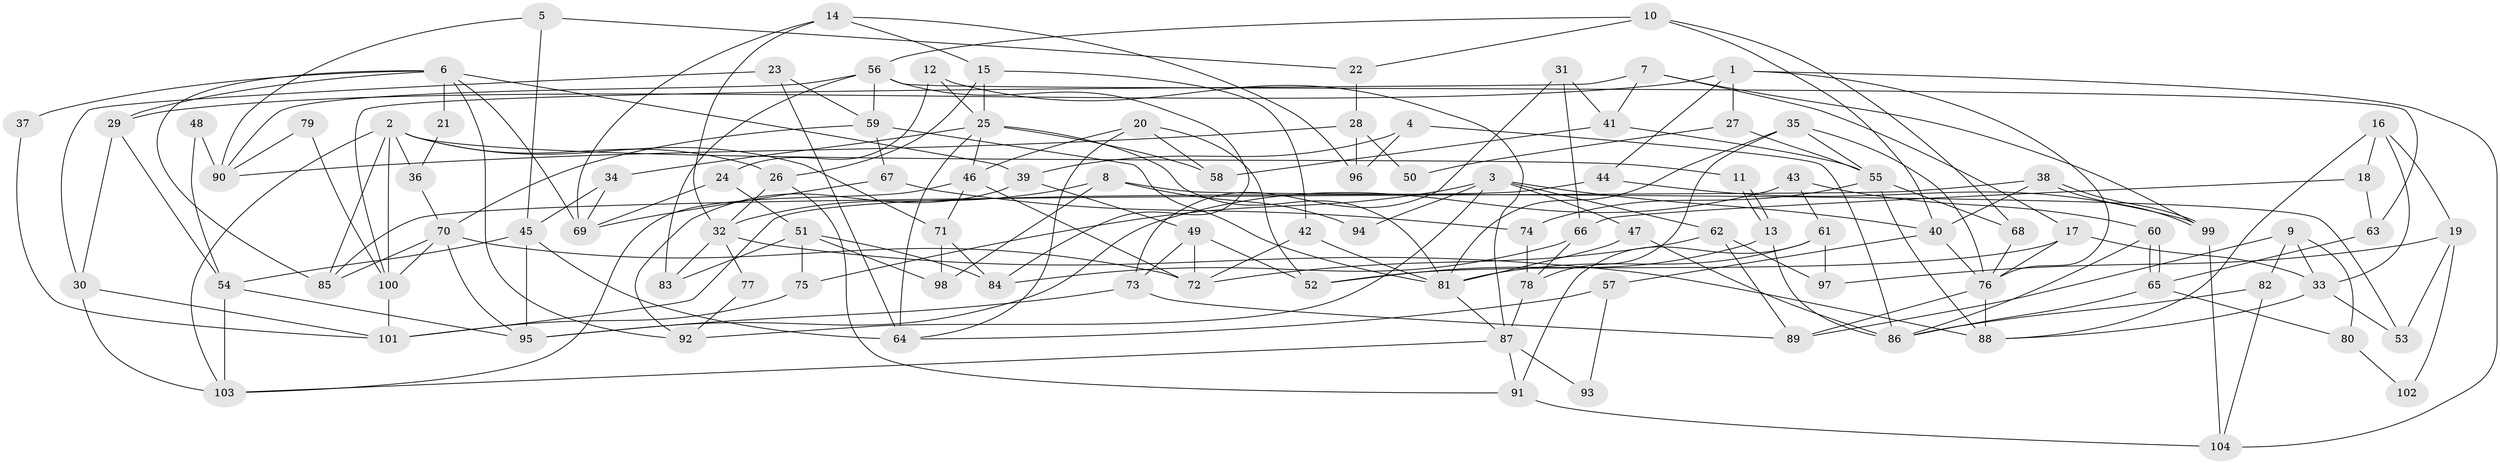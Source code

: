 // coarse degree distribution, {6: 0.09722222222222222, 2: 0.125, 3: 0.2222222222222222, 4: 0.2638888888888889, 5: 0.19444444444444445, 7: 0.05555555555555555, 10: 0.013888888888888888, 8: 0.013888888888888888, 14: 0.013888888888888888}
// Generated by graph-tools (version 1.1) at 2025/55/03/04/25 21:55:30]
// undirected, 104 vertices, 208 edges
graph export_dot {
graph [start="1"]
  node [color=gray90,style=filled];
  1;
  2;
  3;
  4;
  5;
  6;
  7;
  8;
  9;
  10;
  11;
  12;
  13;
  14;
  15;
  16;
  17;
  18;
  19;
  20;
  21;
  22;
  23;
  24;
  25;
  26;
  27;
  28;
  29;
  30;
  31;
  32;
  33;
  34;
  35;
  36;
  37;
  38;
  39;
  40;
  41;
  42;
  43;
  44;
  45;
  46;
  47;
  48;
  49;
  50;
  51;
  52;
  53;
  54;
  55;
  56;
  57;
  58;
  59;
  60;
  61;
  62;
  63;
  64;
  65;
  66;
  67;
  68;
  69;
  70;
  71;
  72;
  73;
  74;
  75;
  76;
  77;
  78;
  79;
  80;
  81;
  82;
  83;
  84;
  85;
  86;
  87;
  88;
  89;
  90;
  91;
  92;
  93;
  94;
  95;
  96;
  97;
  98;
  99;
  100;
  101;
  102;
  103;
  104;
  1 -- 76;
  1 -- 44;
  1 -- 27;
  1 -- 29;
  1 -- 104;
  2 -- 26;
  2 -- 103;
  2 -- 11;
  2 -- 36;
  2 -- 71;
  2 -- 85;
  2 -- 100;
  3 -- 47;
  3 -- 75;
  3 -- 40;
  3 -- 62;
  3 -- 92;
  3 -- 94;
  4 -- 39;
  4 -- 86;
  4 -- 96;
  5 -- 45;
  5 -- 90;
  5 -- 22;
  6 -- 92;
  6 -- 85;
  6 -- 21;
  6 -- 29;
  6 -- 37;
  6 -- 39;
  6 -- 69;
  7 -- 100;
  7 -- 41;
  7 -- 17;
  7 -- 99;
  8 -- 53;
  8 -- 32;
  8 -- 94;
  8 -- 98;
  9 -- 33;
  9 -- 82;
  9 -- 80;
  9 -- 89;
  10 -- 56;
  10 -- 68;
  10 -- 22;
  10 -- 40;
  11 -- 13;
  11 -- 13;
  12 -- 25;
  12 -- 87;
  12 -- 24;
  13 -- 52;
  13 -- 86;
  14 -- 15;
  14 -- 69;
  14 -- 32;
  14 -- 96;
  15 -- 26;
  15 -- 25;
  15 -- 42;
  16 -- 88;
  16 -- 33;
  16 -- 18;
  16 -- 19;
  17 -- 76;
  17 -- 33;
  17 -- 52;
  18 -- 66;
  18 -- 63;
  19 -- 97;
  19 -- 53;
  19 -- 102;
  20 -- 46;
  20 -- 64;
  20 -- 52;
  20 -- 58;
  21 -- 36;
  22 -- 28;
  23 -- 30;
  23 -- 64;
  23 -- 59;
  24 -- 51;
  24 -- 69;
  25 -- 46;
  25 -- 81;
  25 -- 34;
  25 -- 58;
  25 -- 64;
  26 -- 91;
  26 -- 32;
  27 -- 55;
  27 -- 50;
  28 -- 96;
  28 -- 50;
  28 -- 90;
  29 -- 30;
  29 -- 54;
  30 -- 103;
  30 -- 101;
  31 -- 73;
  31 -- 41;
  31 -- 66;
  32 -- 88;
  32 -- 77;
  32 -- 83;
  33 -- 88;
  33 -- 53;
  34 -- 69;
  34 -- 45;
  35 -- 76;
  35 -- 81;
  35 -- 55;
  35 -- 78;
  36 -- 70;
  37 -- 101;
  38 -- 99;
  38 -- 99;
  38 -- 40;
  38 -- 85;
  39 -- 49;
  39 -- 92;
  40 -- 57;
  40 -- 76;
  41 -- 55;
  41 -- 58;
  42 -- 81;
  42 -- 72;
  43 -- 95;
  43 -- 60;
  43 -- 61;
  44 -- 99;
  44 -- 101;
  45 -- 95;
  45 -- 54;
  45 -- 64;
  46 -- 72;
  46 -- 71;
  46 -- 103;
  47 -- 86;
  47 -- 81;
  48 -- 54;
  48 -- 90;
  49 -- 52;
  49 -- 72;
  49 -- 73;
  51 -- 83;
  51 -- 84;
  51 -- 75;
  51 -- 98;
  54 -- 95;
  54 -- 103;
  55 -- 74;
  55 -- 68;
  55 -- 88;
  56 -- 84;
  56 -- 59;
  56 -- 63;
  56 -- 83;
  56 -- 90;
  57 -- 64;
  57 -- 93;
  59 -- 70;
  59 -- 67;
  59 -- 81;
  60 -- 86;
  60 -- 65;
  60 -- 65;
  61 -- 81;
  61 -- 91;
  61 -- 97;
  62 -- 72;
  62 -- 89;
  62 -- 97;
  63 -- 65;
  65 -- 80;
  65 -- 86;
  66 -- 78;
  66 -- 84;
  67 -- 69;
  67 -- 74;
  68 -- 76;
  70 -- 95;
  70 -- 85;
  70 -- 72;
  70 -- 100;
  71 -- 98;
  71 -- 84;
  73 -- 89;
  73 -- 95;
  74 -- 78;
  75 -- 101;
  76 -- 89;
  76 -- 88;
  77 -- 92;
  78 -- 87;
  79 -- 90;
  79 -- 100;
  80 -- 102;
  81 -- 87;
  82 -- 104;
  82 -- 86;
  87 -- 91;
  87 -- 103;
  87 -- 93;
  91 -- 104;
  99 -- 104;
  100 -- 101;
}
